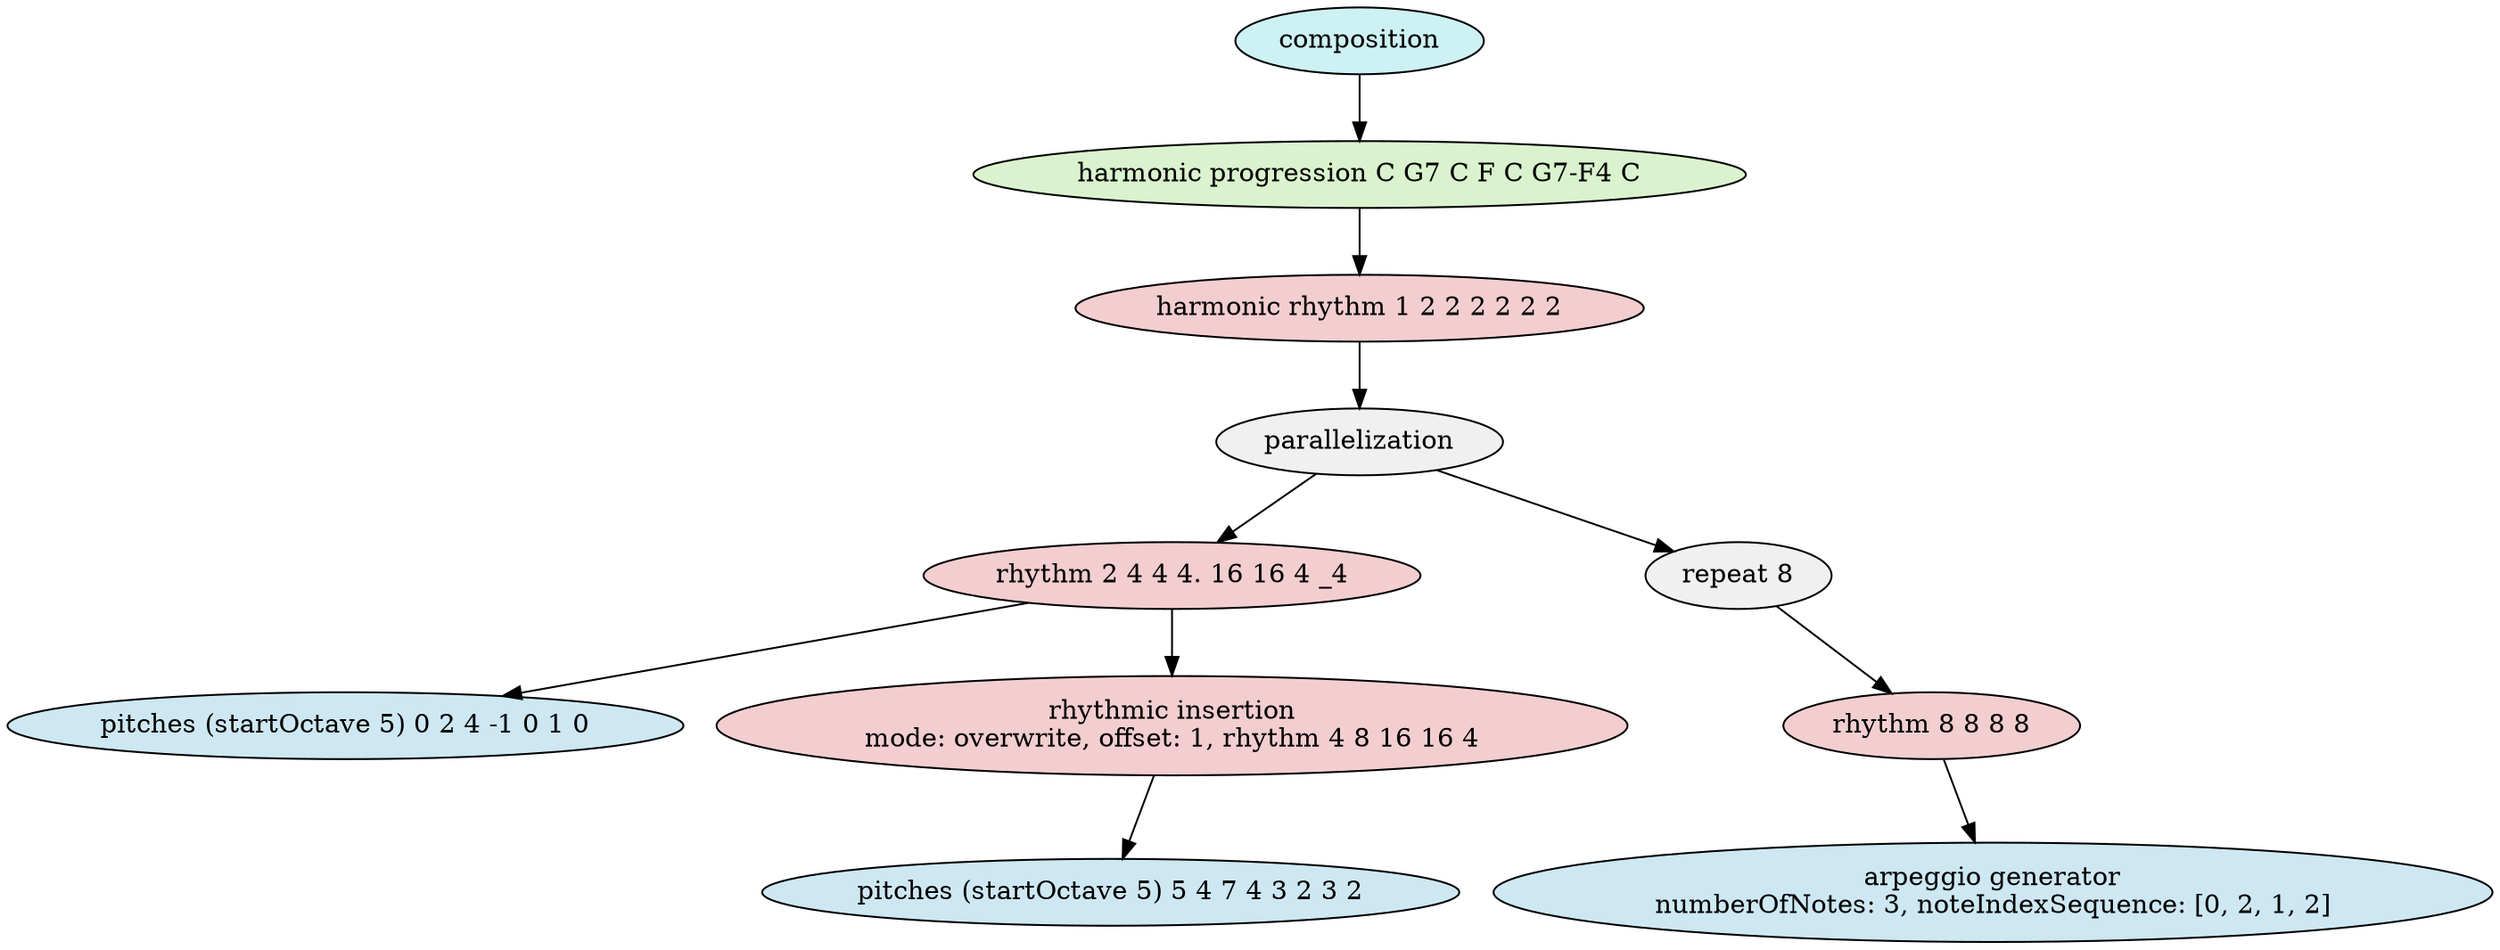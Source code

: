 digraph compositionModel {
    graph [ordering="out"];
    n0 [fillcolor="#cef2f3",style="filled",label="composition"];
    n1 [fillcolor="#daf3ce",style="filled",label="harmonic progression C G7 C F C G7-F4 C"];
    n0 -> n1;
    n2 [fillcolor="#f3ced0",style="filled",label="harmonic rhythm 1 2 2 2 2 2 2"];
    n1 -> n2;
    n3 [fillcolor="#f0f0f0",style="filled",label="parallelization"];
    n2 -> n3;
    n4 [fillcolor="#f3ced0",style="filled",label="rhythm 2 4 4 4. 16 16 4 _4"];
    n3 -> n4;
    n5 [fillcolor="#cee8f3",style="filled",label="pitches (startOctave 5) 0 2 4 -1 0 1 0"];
    n4 -> n5;
    n6 [fillcolor="#f3ced0",style="filled",label="rhythmic insertion
mode: overwrite, offset: 1, rhythm 4 8 16 16 4"];
    n4 -> n6;
    n7 [fillcolor="#cee8f3",style="filled",label="pitches (startOctave 5) 5 4 7 4 3 2 3 2"];
    n6 -> n7;
    n8 [fillcolor="#f0f0f0",style="filled",label="repeat 8"];
    n3 -> n8;
    n9 [fillcolor="#f3ced0",style="filled",label="rhythm 8 8 8 8"];
    n8 -> n9;
    n10 [fillcolor="#cee8f3",style="filled",label="arpeggio generator
numberOfNotes: 3, noteIndexSequence: [0, 2, 1, 2]"];
    n9 -> n10;
}